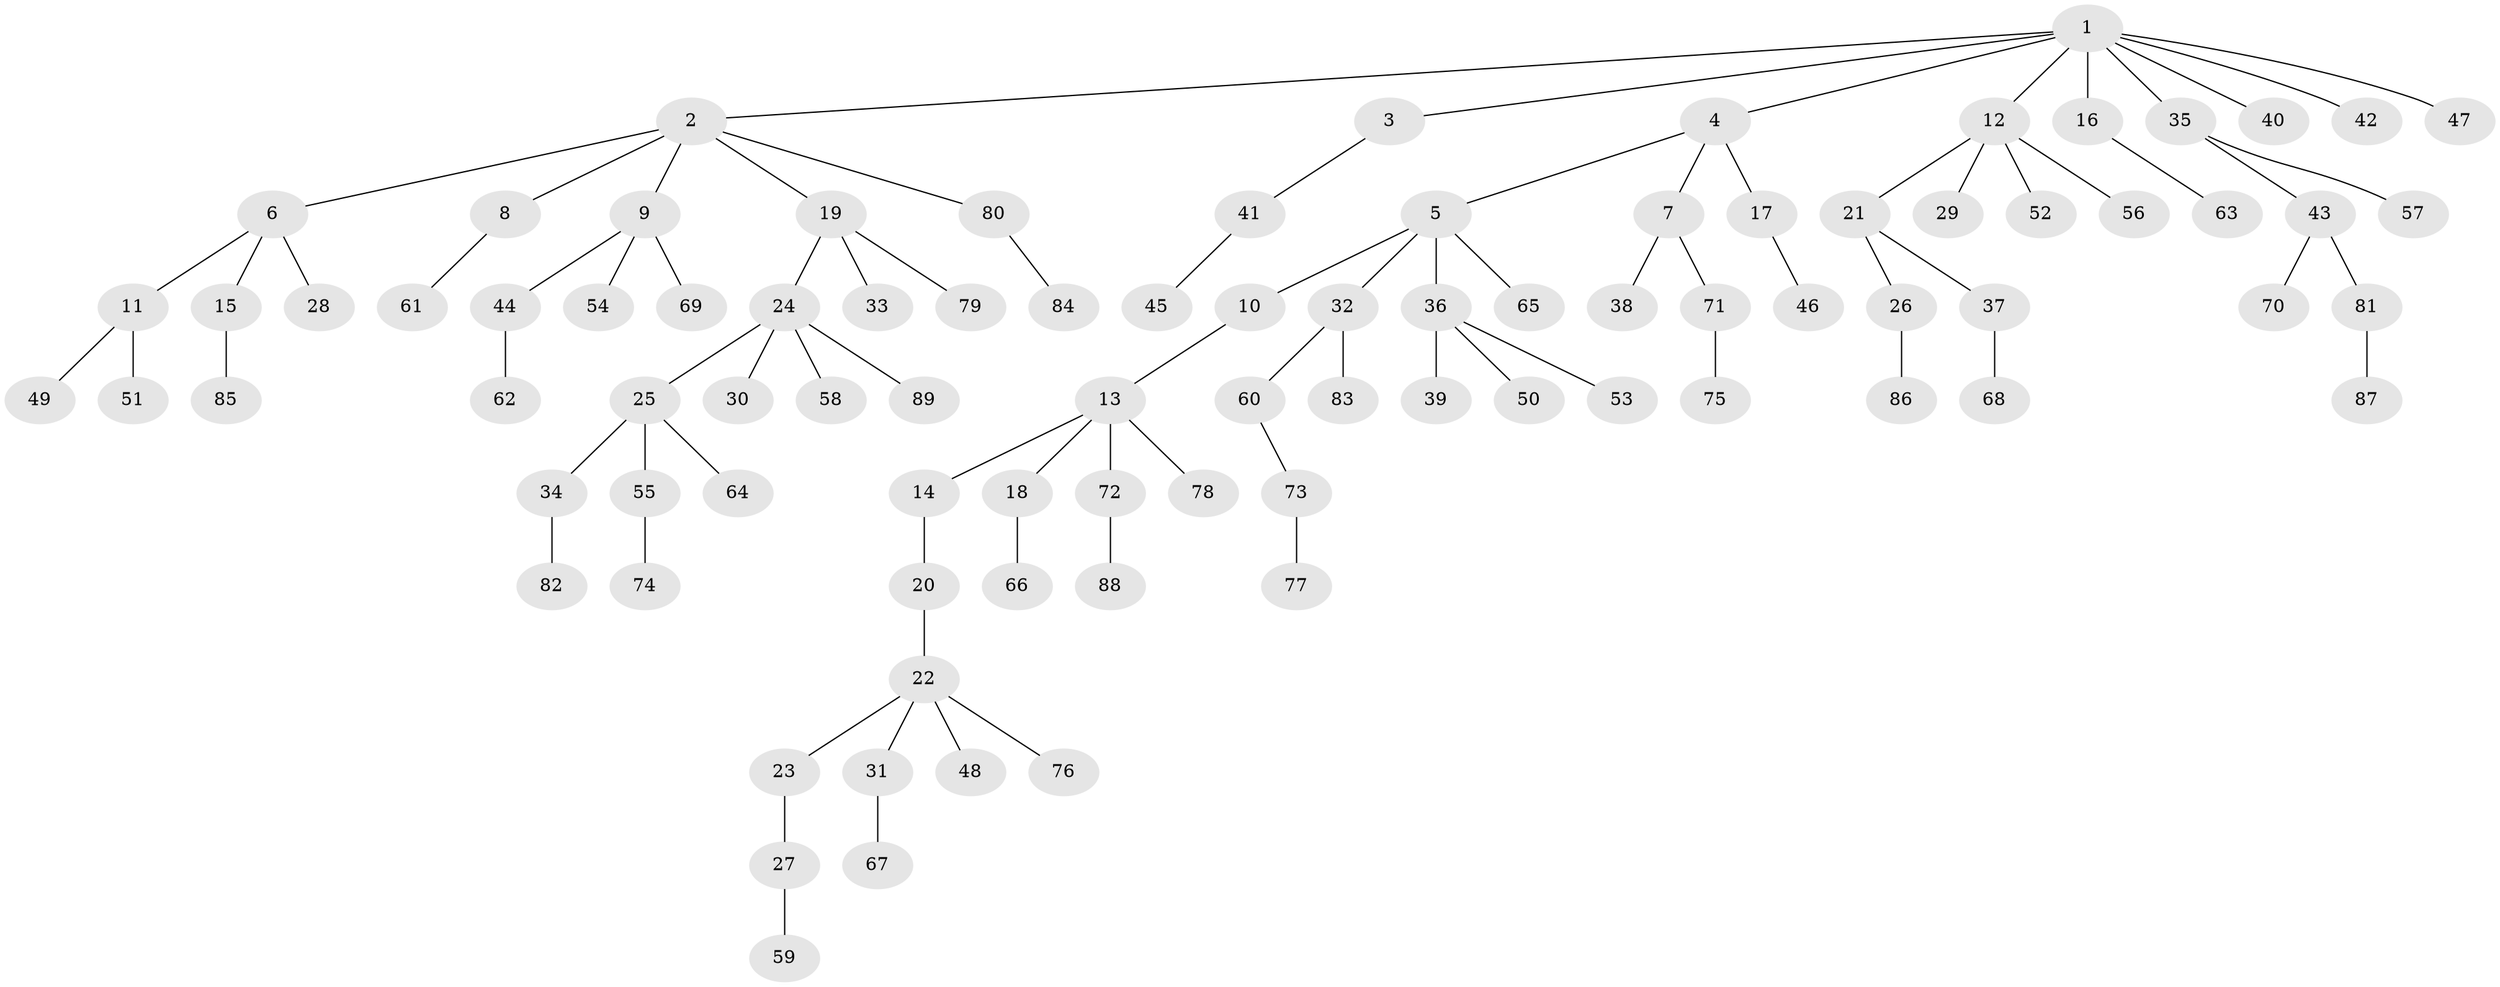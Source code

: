 // Generated by graph-tools (version 1.1) at 2025/11/02/27/25 16:11:28]
// undirected, 89 vertices, 88 edges
graph export_dot {
graph [start="1"]
  node [color=gray90,style=filled];
  1;
  2;
  3;
  4;
  5;
  6;
  7;
  8;
  9;
  10;
  11;
  12;
  13;
  14;
  15;
  16;
  17;
  18;
  19;
  20;
  21;
  22;
  23;
  24;
  25;
  26;
  27;
  28;
  29;
  30;
  31;
  32;
  33;
  34;
  35;
  36;
  37;
  38;
  39;
  40;
  41;
  42;
  43;
  44;
  45;
  46;
  47;
  48;
  49;
  50;
  51;
  52;
  53;
  54;
  55;
  56;
  57;
  58;
  59;
  60;
  61;
  62;
  63;
  64;
  65;
  66;
  67;
  68;
  69;
  70;
  71;
  72;
  73;
  74;
  75;
  76;
  77;
  78;
  79;
  80;
  81;
  82;
  83;
  84;
  85;
  86;
  87;
  88;
  89;
  1 -- 2;
  1 -- 3;
  1 -- 4;
  1 -- 12;
  1 -- 16;
  1 -- 35;
  1 -- 40;
  1 -- 42;
  1 -- 47;
  2 -- 6;
  2 -- 8;
  2 -- 9;
  2 -- 19;
  2 -- 80;
  3 -- 41;
  4 -- 5;
  4 -- 7;
  4 -- 17;
  5 -- 10;
  5 -- 32;
  5 -- 36;
  5 -- 65;
  6 -- 11;
  6 -- 15;
  6 -- 28;
  7 -- 38;
  7 -- 71;
  8 -- 61;
  9 -- 44;
  9 -- 54;
  9 -- 69;
  10 -- 13;
  11 -- 49;
  11 -- 51;
  12 -- 21;
  12 -- 29;
  12 -- 52;
  12 -- 56;
  13 -- 14;
  13 -- 18;
  13 -- 72;
  13 -- 78;
  14 -- 20;
  15 -- 85;
  16 -- 63;
  17 -- 46;
  18 -- 66;
  19 -- 24;
  19 -- 33;
  19 -- 79;
  20 -- 22;
  21 -- 26;
  21 -- 37;
  22 -- 23;
  22 -- 31;
  22 -- 48;
  22 -- 76;
  23 -- 27;
  24 -- 25;
  24 -- 30;
  24 -- 58;
  24 -- 89;
  25 -- 34;
  25 -- 55;
  25 -- 64;
  26 -- 86;
  27 -- 59;
  31 -- 67;
  32 -- 60;
  32 -- 83;
  34 -- 82;
  35 -- 43;
  35 -- 57;
  36 -- 39;
  36 -- 50;
  36 -- 53;
  37 -- 68;
  41 -- 45;
  43 -- 70;
  43 -- 81;
  44 -- 62;
  55 -- 74;
  60 -- 73;
  71 -- 75;
  72 -- 88;
  73 -- 77;
  80 -- 84;
  81 -- 87;
}
